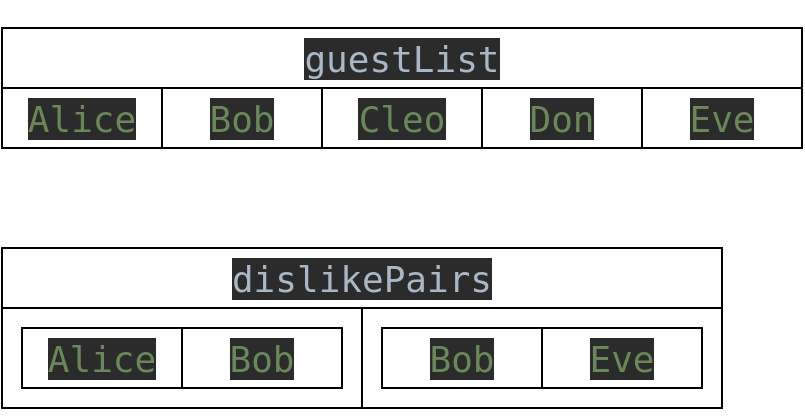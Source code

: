 <mxfile version="13.7.9" type="device"><diagram id="9rXPed3iE066HNu0Uhrq" name="페이지-1"><mxGraphModel dx="688" dy="672" grid="1" gridSize="10" guides="1" tooltips="1" connect="1" arrows="1" fold="1" page="1" pageScale="1" pageWidth="10000" pageHeight="10000" math="0" shadow="0"><root><mxCell id="0"/><mxCell id="1" parent="0"/><mxCell id="AIuEqKOHYQwKmnMJfJ98-17" value="" style="rounded=0;whiteSpace=wrap;html=1;" vertex="1" parent="1"><mxGeometry x="340" y="310" width="180" height="50" as="geometry"/></mxCell><mxCell id="AIuEqKOHYQwKmnMJfJ98-16" value="" style="rounded=0;whiteSpace=wrap;html=1;" vertex="1" parent="1"><mxGeometry x="160" y="310" width="180" height="50" as="geometry"/></mxCell><mxCell id="AIuEqKOHYQwKmnMJfJ98-1" value="&lt;pre style=&quot;background-color: #2b2b2b ; color: #a9b7c6 ; font-family: &amp;#34;jetbrains mono&amp;#34; , monospace ; font-size: 13.5pt&quot;&gt;&lt;span style=&quot;color: #6a8759&quot;&gt;Alice&lt;/span&gt;&lt;/pre&gt;" style="rounded=0;whiteSpace=wrap;html=1;container=0;" vertex="1" parent="1"><mxGeometry x="160" y="200" width="80" height="30" as="geometry"/></mxCell><mxCell id="AIuEqKOHYQwKmnMJfJ98-2" value="&lt;pre style=&quot;background-color: #2b2b2b ; color: #a9b7c6 ; font-family: &amp;#34;jetbrains mono&amp;#34; , monospace ; font-size: 13.5pt&quot;&gt;&lt;pre style=&quot;font-family: &amp;#34;jetbrains mono&amp;#34; , monospace ; font-size: 13.5pt&quot;&gt;&lt;span style=&quot;color: #6a8759&quot;&gt;Bob&lt;/span&gt;&lt;/pre&gt;&lt;/pre&gt;" style="rounded=0;whiteSpace=wrap;html=1;container=0;" vertex="1" parent="1"><mxGeometry x="240" y="200" width="80" height="30" as="geometry"/></mxCell><mxCell id="AIuEqKOHYQwKmnMJfJ98-3" value="&lt;pre style=&quot;background-color: #2b2b2b ; color: #a9b7c6 ; font-family: &amp;#34;jetbrains mono&amp;#34; , monospace ; font-size: 13.5pt&quot;&gt;&lt;pre style=&quot;font-family: &amp;#34;jetbrains mono&amp;#34; , monospace ; font-size: 13.5pt&quot;&gt;&lt;pre style=&quot;font-family: &amp;#34;jetbrains mono&amp;#34; , monospace ; font-size: 13.5pt&quot;&gt;&lt;span style=&quot;color: #6a8759&quot;&gt;Cleo&lt;/span&gt;&lt;/pre&gt;&lt;/pre&gt;&lt;/pre&gt;" style="rounded=0;whiteSpace=wrap;html=1;container=0;" vertex="1" parent="1"><mxGeometry x="320" y="200" width="80" height="30" as="geometry"/></mxCell><mxCell id="AIuEqKOHYQwKmnMJfJ98-4" value="&lt;pre style=&quot;background-color: #2b2b2b ; color: #a9b7c6 ; font-family: &amp;#34;jetbrains mono&amp;#34; , monospace ; font-size: 13.5pt&quot;&gt;&lt;pre style=&quot;font-family: &amp;#34;jetbrains mono&amp;#34; , monospace ; font-size: 13.5pt&quot;&gt;&lt;pre style=&quot;font-family: &amp;#34;jetbrains mono&amp;#34; , monospace ; font-size: 13.5pt&quot;&gt;&lt;pre style=&quot;font-family: &amp;#34;jetbrains mono&amp;#34; , monospace ; font-size: 13.5pt&quot;&gt;&lt;span style=&quot;color: #6a8759&quot;&gt;Don&lt;/span&gt;&lt;/pre&gt;&lt;/pre&gt;&lt;/pre&gt;&lt;/pre&gt;" style="rounded=0;whiteSpace=wrap;html=1;container=0;" vertex="1" parent="1"><mxGeometry x="400" y="200" width="80" height="30" as="geometry"/></mxCell><mxCell id="AIuEqKOHYQwKmnMJfJ98-5" value="&lt;pre style=&quot;background-color: #2b2b2b ; color: #a9b7c6 ; font-family: &amp;#34;jetbrains mono&amp;#34; , monospace ; font-size: 13.5pt&quot;&gt;&lt;pre style=&quot;font-family: &amp;#34;jetbrains mono&amp;#34; , monospace ; font-size: 13.5pt&quot;&gt;&lt;pre style=&quot;font-family: &amp;#34;jetbrains mono&amp;#34; , monospace ; font-size: 13.5pt&quot;&gt;&lt;pre style=&quot;font-family: &amp;#34;jetbrains mono&amp;#34; , monospace ; font-size: 13.5pt&quot;&gt;&lt;pre style=&quot;font-family: &amp;#34;jetbrains mono&amp;#34; , monospace ; font-size: 13.5pt&quot;&gt;&lt;span style=&quot;color: #6a8759&quot;&gt;Eve&lt;/span&gt;&lt;/pre&gt;&lt;/pre&gt;&lt;/pre&gt;&lt;/pre&gt;&lt;/pre&gt;" style="rounded=0;whiteSpace=wrap;html=1;container=0;" vertex="1" parent="1"><mxGeometry x="480" y="200" width="80" height="30" as="geometry"/></mxCell><mxCell id="AIuEqKOHYQwKmnMJfJ98-7" value="&lt;pre style=&quot;background-color: #2b2b2b ; color: #a9b7c6 ; font-family: &amp;#34;jetbrains mono&amp;#34; , monospace ; font-size: 13.5pt&quot;&gt;&lt;span style=&quot;color: #6a8759&quot;&gt;Alice&lt;/span&gt;&lt;/pre&gt;" style="rounded=0;whiteSpace=wrap;html=1;container=0;" vertex="1" parent="1"><mxGeometry x="170" y="320" width="80" height="30" as="geometry"/></mxCell><mxCell id="AIuEqKOHYQwKmnMJfJ98-8" value="&lt;pre style=&quot;background-color: #2b2b2b ; color: #a9b7c6 ; font-family: &amp;#34;jetbrains mono&amp;#34; , monospace ; font-size: 13.5pt&quot;&gt;&lt;pre style=&quot;font-family: &amp;#34;jetbrains mono&amp;#34; , monospace ; font-size: 13.5pt&quot;&gt;&lt;span style=&quot;color: #6a8759&quot;&gt;Bob&lt;/span&gt;&lt;/pre&gt;&lt;/pre&gt;" style="rounded=0;whiteSpace=wrap;html=1;container=0;" vertex="1" parent="1"><mxGeometry x="250" y="320" width="80" height="30" as="geometry"/></mxCell><mxCell id="AIuEqKOHYQwKmnMJfJ98-9" value="&lt;pre style=&quot;background-color: #2b2b2b ; color: #a9b7c6 ; font-family: &amp;#34;jetbrains mono&amp;#34; , monospace ; font-size: 13.5pt&quot;&gt;guestList&lt;/pre&gt;" style="rounded=0;whiteSpace=wrap;html=1;" vertex="1" parent="1"><mxGeometry x="160" y="170" width="400" height="30" as="geometry"/></mxCell><mxCell id="AIuEqKOHYQwKmnMJfJ98-10" value="&lt;pre style=&quot;background-color: #2b2b2b ; color: #a9b7c6 ; font-family: &amp;#34;jetbrains mono&amp;#34; , monospace ; font-size: 13.5pt&quot;&gt;&lt;pre style=&quot;font-family: &amp;#34;jetbrains mono&amp;#34; , monospace ; font-size: 13.5pt&quot;&gt;dislikePairs&lt;/pre&gt;&lt;/pre&gt;" style="rounded=0;whiteSpace=wrap;html=1;" vertex="1" parent="1"><mxGeometry x="160" y="280" width="360" height="30" as="geometry"/></mxCell><mxCell id="AIuEqKOHYQwKmnMJfJ98-12" value="&lt;pre style=&quot;background-color: #2b2b2b ; color: #a9b7c6 ; font-family: &amp;#34;jetbrains mono&amp;#34; , monospace ; font-size: 13.5pt&quot;&gt;&lt;pre style=&quot;font-family: &amp;#34;jetbrains mono&amp;#34; , monospace ; font-size: 13.5pt&quot;&gt;&lt;pre style=&quot;font-family: &amp;#34;jetbrains mono&amp;#34; , monospace ; font-size: 13.5pt&quot;&gt;&lt;pre style=&quot;font-family: &amp;#34;jetbrains mono&amp;#34; , monospace ; font-size: 13.5pt&quot;&gt;&lt;pre style=&quot;font-family: &amp;#34;jetbrains mono&amp;#34; , monospace ; font-size: 13.5pt&quot;&gt;&lt;span style=&quot;color: #6a8759&quot;&gt;Eve&lt;/span&gt;&lt;/pre&gt;&lt;/pre&gt;&lt;/pre&gt;&lt;/pre&gt;&lt;/pre&gt;" style="rounded=0;whiteSpace=wrap;html=1;container=0;" vertex="1" parent="1"><mxGeometry x="430" y="320" width="80" height="30" as="geometry"/></mxCell><mxCell id="AIuEqKOHYQwKmnMJfJ98-13" value="&lt;pre style=&quot;background-color: #2b2b2b ; color: #a9b7c6 ; font-family: &amp;#34;jetbrains mono&amp;#34; , monospace ; font-size: 13.5pt&quot;&gt;&lt;pre style=&quot;font-family: &amp;#34;jetbrains mono&amp;#34; , monospace ; font-size: 13.5pt&quot;&gt;&lt;span style=&quot;color: #6a8759&quot;&gt;Bob&lt;/span&gt;&lt;/pre&gt;&lt;/pre&gt;" style="rounded=0;whiteSpace=wrap;html=1;container=0;" vertex="1" parent="1"><mxGeometry x="350" y="320" width="80" height="30" as="geometry"/></mxCell></root></mxGraphModel></diagram></mxfile>